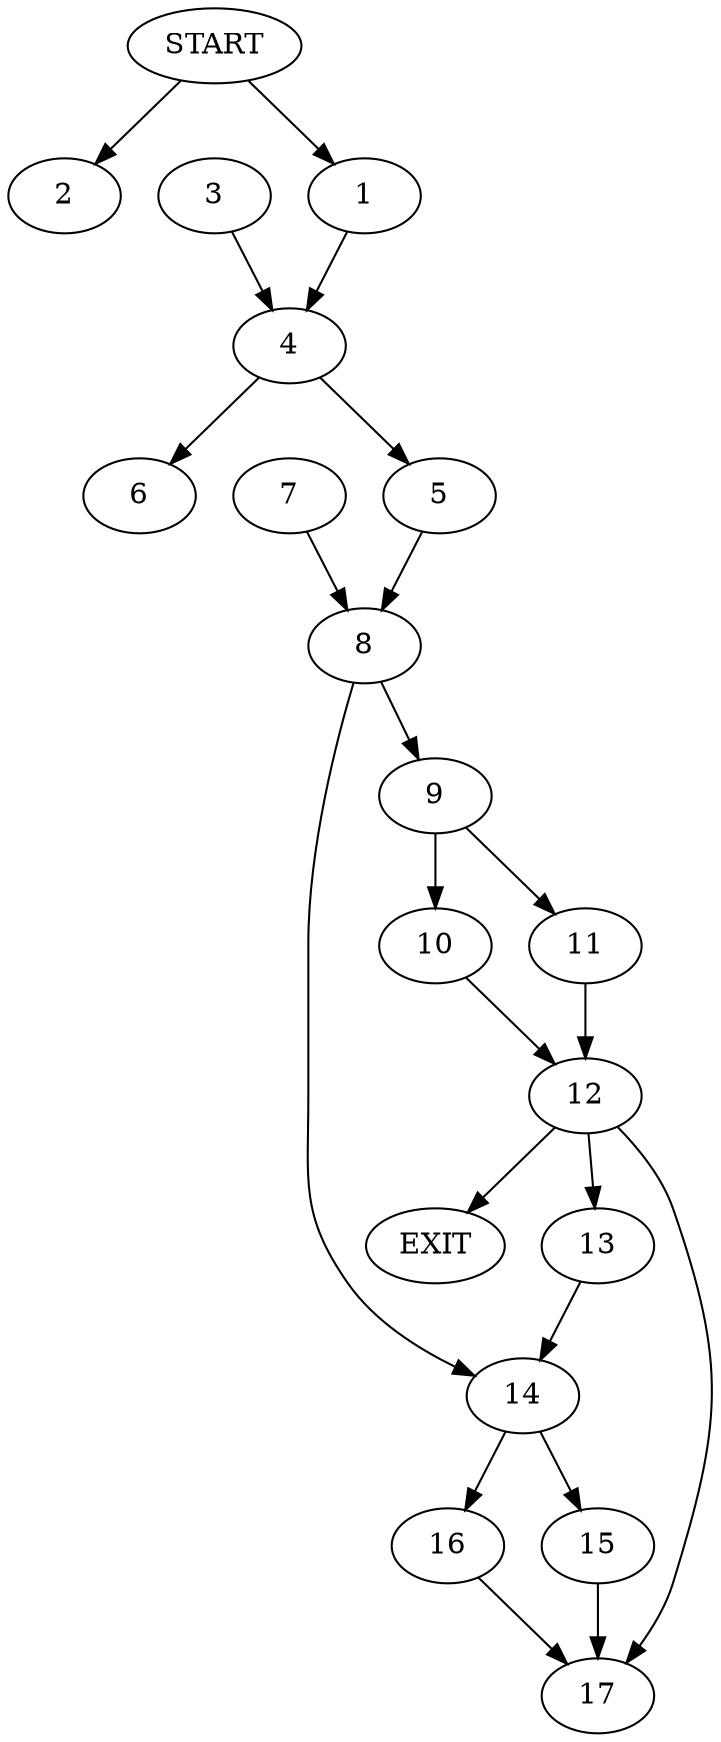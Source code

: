 digraph { 
0 [label="START"];
1;
2;
3;
4;
5;
6;
7;
8;
9;
10;
11;
12;
13;
14;
15;
16;
17;
18[label="EXIT"];
0 -> 1;
0 -> 2;
1 -> 4;
3 -> 4;
4 -> 5;
4 -> 6;
5 -> 8;
7 -> 8;
8 -> 9;
8 -> 14;
9 -> 10;
9 -> 11;
10 -> 12;
11 -> 12;
12 -> 18;
12 -> 13;
12:s2 -> 17;
13 -> 14;
14 -> 15;
14 -> 16;
15 -> 17;
16 -> 17;
}